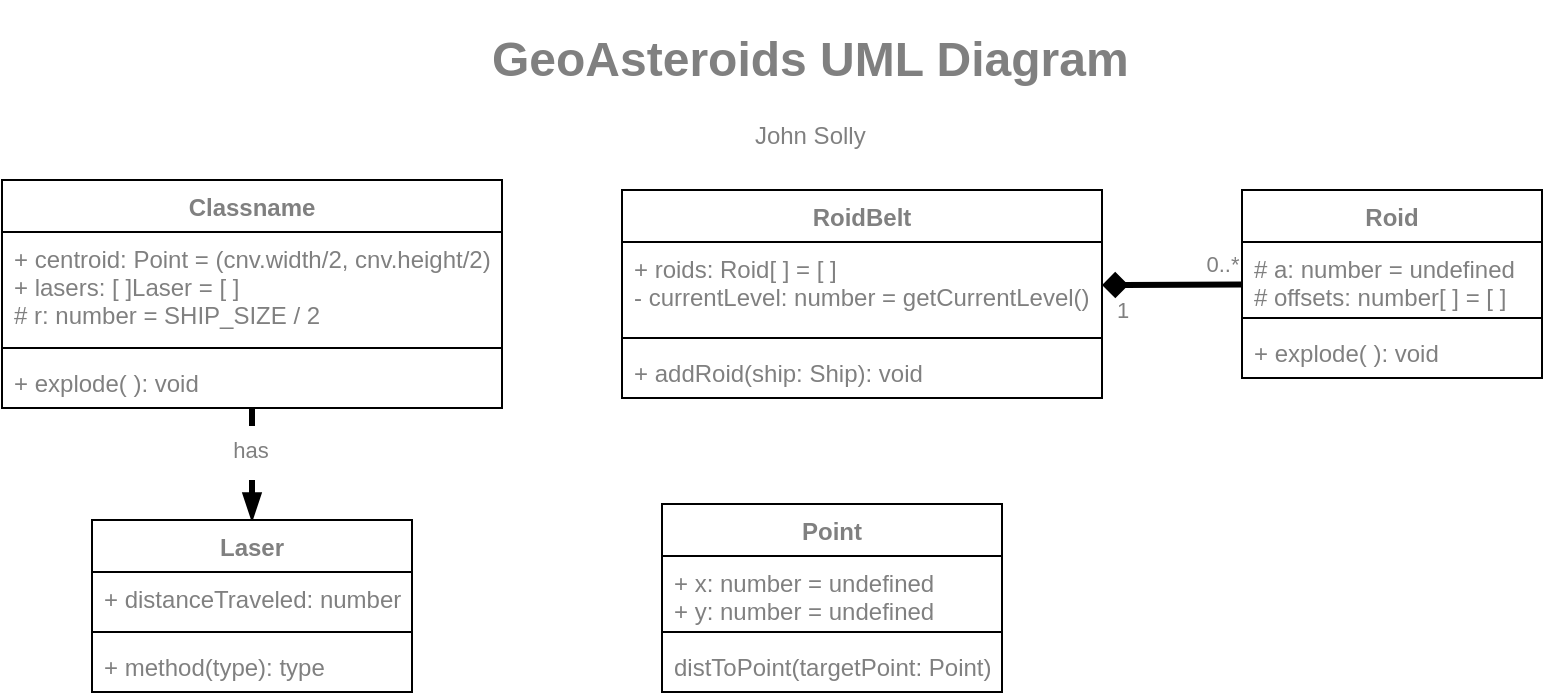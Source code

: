 <mxfile>
    <diagram id="RA8VhqZxOeCJUGNmwmGU" name="Page-1">
        <mxGraphModel dx="914" dy="836" grid="1" gridSize="10" guides="1" tooltips="1" connect="1" arrows="1" fold="1" page="1" pageScale="1" pageWidth="850" pageHeight="1100" math="0" shadow="0">
            <root>
                <mxCell id="0"/>
                <mxCell id="1" parent="0"/>
                <mxCell id="27" style="edgeStyle=none;jumpSize=8;html=1;entryX=0.5;entryY=0;entryDx=0;entryDy=0;endArrow=blockThin;endFill=1;strokeWidth=3;dashed=1;fontColor=#808080;" parent="1" source="gIzFHAAO_UxJahn2Rvxq-5" target="19" edge="1">
                    <mxGeometry relative="1" as="geometry"/>
                </mxCell>
                <mxCell id="28" value="has" style="edgeLabel;html=1;align=center;verticalAlign=middle;resizable=0;points=[];fontColor=#808080;" parent="27" vertex="1" connectable="0">
                    <mxGeometry x="-0.276" y="-1" relative="1" as="geometry">
                        <mxPoint as="offset"/>
                    </mxGeometry>
                </mxCell>
                <mxCell id="gIzFHAAO_UxJahn2Rvxq-5" value="Classname" style="swimlane;fontStyle=1;align=center;verticalAlign=top;childLayout=stackLayout;horizontal=1;startSize=26;horizontalStack=0;resizeParent=1;resizeParentMax=0;resizeLast=0;collapsible=1;marginBottom=0;fontColor=#808080;" parent="1" vertex="1">
                    <mxGeometry x="60" y="90" width="250" height="114" as="geometry"/>
                </mxCell>
                <mxCell id="gIzFHAAO_UxJahn2Rvxq-6" value="+ centroid: Point = (cnv.width/2, cnv.height/2)&#10;+ lasers: [ ]Laser = [ ]&#10;# r: number = SHIP_SIZE / 2 " style="text;strokeColor=none;fillColor=none;align=left;verticalAlign=top;spacingLeft=4;spacingRight=4;overflow=hidden;rotatable=0;points=[[0,0.5],[1,0.5]];portConstraint=eastwest;fontColor=#808080;" parent="gIzFHAAO_UxJahn2Rvxq-5" vertex="1">
                    <mxGeometry y="26" width="250" height="54" as="geometry"/>
                </mxCell>
                <mxCell id="gIzFHAAO_UxJahn2Rvxq-7" value="" style="line;strokeWidth=1;fillColor=none;align=left;verticalAlign=middle;spacingTop=-1;spacingLeft=3;spacingRight=3;rotatable=0;labelPosition=right;points=[];portConstraint=eastwest;strokeColor=inherit;fontColor=#808080;" parent="gIzFHAAO_UxJahn2Rvxq-5" vertex="1">
                    <mxGeometry y="80" width="250" height="8" as="geometry"/>
                </mxCell>
                <mxCell id="gIzFHAAO_UxJahn2Rvxq-8" value="+ explode( ): void" style="text;strokeColor=none;fillColor=none;align=left;verticalAlign=top;spacingLeft=4;spacingRight=4;overflow=hidden;rotatable=0;points=[[0,0.5],[1,0.5]];portConstraint=eastwest;fontColor=#808080;" parent="gIzFHAAO_UxJahn2Rvxq-5" vertex="1">
                    <mxGeometry y="88" width="250" height="26" as="geometry"/>
                </mxCell>
                <mxCell id="14" style="edgeStyle=none;html=1;endArrow=diamond;endFill=1;jumpSize=8;strokeWidth=3;fontColor=#808080;" parent="1" source="2" target="7" edge="1">
                    <mxGeometry relative="1" as="geometry"/>
                </mxCell>
                <mxCell id="16" value="0..*" style="edgeLabel;html=1;align=center;verticalAlign=middle;resizable=0;points=[];fontColor=#808080;" parent="14" vertex="1" connectable="0">
                    <mxGeometry x="-0.7" y="-1" relative="1" as="geometry">
                        <mxPoint y="-10" as="offset"/>
                    </mxGeometry>
                </mxCell>
                <mxCell id="17" value="1" style="edgeLabel;html=1;align=center;verticalAlign=middle;resizable=0;points=[];fontColor=#808080;" parent="14" vertex="1" connectable="0">
                    <mxGeometry x="0.729" relative="1" as="geometry">
                        <mxPoint y="12" as="offset"/>
                    </mxGeometry>
                </mxCell>
                <mxCell id="2" value="Roid" style="swimlane;fontStyle=1;align=center;verticalAlign=top;childLayout=stackLayout;horizontal=1;startSize=26;horizontalStack=0;resizeParent=1;resizeParentMax=0;resizeLast=0;collapsible=1;marginBottom=0;fontColor=#808080;" parent="1" vertex="1">
                    <mxGeometry x="680" y="95" width="150" height="94" as="geometry"/>
                </mxCell>
                <mxCell id="3" value="# a: number = undefined&#10;# offsets: number[ ] = [ ]" style="text;strokeColor=none;fillColor=none;align=left;verticalAlign=top;spacingLeft=4;spacingRight=4;overflow=hidden;rotatable=0;points=[[0,0.5],[1,0.5]];portConstraint=eastwest;fontColor=#808080;" parent="2" vertex="1">
                    <mxGeometry y="26" width="150" height="34" as="geometry"/>
                </mxCell>
                <mxCell id="4" value="" style="line;strokeWidth=1;fillColor=none;align=left;verticalAlign=middle;spacingTop=-1;spacingLeft=3;spacingRight=3;rotatable=0;labelPosition=right;points=[];portConstraint=eastwest;strokeColor=inherit;fontColor=#808080;" parent="2" vertex="1">
                    <mxGeometry y="60" width="150" height="8" as="geometry"/>
                </mxCell>
                <mxCell id="5" value="+ explode( ): void" style="text;strokeColor=none;fillColor=none;align=left;verticalAlign=top;spacingLeft=4;spacingRight=4;overflow=hidden;rotatable=0;points=[[0,0.5],[1,0.5]];portConstraint=eastwest;fontColor=#808080;" parent="2" vertex="1">
                    <mxGeometry y="68" width="150" height="26" as="geometry"/>
                </mxCell>
                <mxCell id="6" value="RoidBelt" style="swimlane;fontStyle=1;align=center;verticalAlign=top;childLayout=stackLayout;horizontal=1;startSize=26;horizontalStack=0;resizeParent=1;resizeParentMax=0;resizeLast=0;collapsible=1;marginBottom=0;fontColor=#808080;" parent="1" vertex="1">
                    <mxGeometry x="370" y="95" width="240" height="104" as="geometry"/>
                </mxCell>
                <mxCell id="7" value="+ roids: Roid[ ] = [ ]&#10;- currentLevel: number = getCurrentLevel()" style="text;strokeColor=none;fillColor=none;align=left;verticalAlign=top;spacingLeft=4;spacingRight=4;overflow=hidden;rotatable=0;points=[[0,0.5],[1,0.5]];portConstraint=eastwest;fontColor=#808080;" parent="6" vertex="1">
                    <mxGeometry y="26" width="240" height="44" as="geometry"/>
                </mxCell>
                <mxCell id="8" value="" style="line;strokeWidth=1;fillColor=none;align=left;verticalAlign=middle;spacingTop=-1;spacingLeft=3;spacingRight=3;rotatable=0;labelPosition=right;points=[];portConstraint=eastwest;strokeColor=inherit;fontColor=#808080;" parent="6" vertex="1">
                    <mxGeometry y="70" width="240" height="8" as="geometry"/>
                </mxCell>
                <mxCell id="9" value="+ addRoid(ship: Ship): void" style="text;strokeColor=none;fillColor=none;align=left;verticalAlign=top;spacingLeft=4;spacingRight=4;overflow=hidden;rotatable=0;points=[[0,0.5],[1,0.5]];portConstraint=eastwest;fontColor=#808080;" parent="6" vertex="1">
                    <mxGeometry y="78" width="240" height="26" as="geometry"/>
                </mxCell>
                <mxCell id="19" value="Laser" style="swimlane;fontStyle=1;align=center;verticalAlign=top;childLayout=stackLayout;horizontal=1;startSize=26;horizontalStack=0;resizeParent=1;resizeParentMax=0;resizeLast=0;collapsible=1;marginBottom=0;fontColor=#808080;" parent="1" vertex="1">
                    <mxGeometry x="105" y="260" width="160" height="86" as="geometry"/>
                </mxCell>
                <mxCell id="20" value="+ distanceTraveled: number" style="text;strokeColor=none;fillColor=none;align=left;verticalAlign=top;spacingLeft=4;spacingRight=4;overflow=hidden;rotatable=0;points=[[0,0.5],[1,0.5]];portConstraint=eastwest;fontColor=#808080;" parent="19" vertex="1">
                    <mxGeometry y="26" width="160" height="26" as="geometry"/>
                </mxCell>
                <mxCell id="21" value="" style="line;strokeWidth=1;fillColor=none;align=left;verticalAlign=middle;spacingTop=-1;spacingLeft=3;spacingRight=3;rotatable=0;labelPosition=right;points=[];portConstraint=eastwest;fontColor=#808080;" parent="19" vertex="1">
                    <mxGeometry y="52" width="160" height="8" as="geometry"/>
                </mxCell>
                <mxCell id="22" value="+ method(type): type" style="text;strokeColor=none;fillColor=none;align=left;verticalAlign=top;spacingLeft=4;spacingRight=4;overflow=hidden;rotatable=0;points=[[0,0.5],[1,0.5]];portConstraint=eastwest;fontColor=#808080;" parent="19" vertex="1">
                    <mxGeometry y="60" width="160" height="26" as="geometry"/>
                </mxCell>
                <mxCell id="23" value="Point" style="swimlane;fontStyle=1;align=center;verticalAlign=top;childLayout=stackLayout;horizontal=1;startSize=26;horizontalStack=0;resizeParent=1;resizeParentMax=0;resizeLast=0;collapsible=1;marginBottom=0;fontColor=#808080;" parent="1" vertex="1">
                    <mxGeometry x="390" y="252" width="170" height="94" as="geometry"/>
                </mxCell>
                <mxCell id="24" value="+ x: number = undefined&#10;+ y: number = undefined" style="text;strokeColor=none;fillColor=none;align=left;verticalAlign=top;spacingLeft=4;spacingRight=4;overflow=hidden;rotatable=0;points=[[0,0.5],[1,0.5]];portConstraint=eastwest;fontColor=#808080;" parent="23" vertex="1">
                    <mxGeometry y="26" width="170" height="34" as="geometry"/>
                </mxCell>
                <mxCell id="25" value="" style="line;strokeWidth=1;fillColor=none;align=left;verticalAlign=middle;spacingTop=-1;spacingLeft=3;spacingRight=3;rotatable=0;labelPosition=right;points=[];portConstraint=eastwest;fontColor=#808080;" parent="23" vertex="1">
                    <mxGeometry y="60" width="170" height="8" as="geometry"/>
                </mxCell>
                <mxCell id="26" value="distToPoint(targetPoint: Point) number" style="text;strokeColor=none;fillColor=none;align=left;verticalAlign=top;spacingLeft=4;spacingRight=4;overflow=hidden;rotatable=0;points=[[0,0.5],[1,0.5]];portConstraint=eastwest;fontColor=#808080;" parent="23" vertex="1">
                    <mxGeometry y="68" width="170" height="26" as="geometry"/>
                </mxCell>
                <mxCell id="29" value="&lt;h1&gt;GeoAsteroids UML Diagram&lt;/h1&gt;&lt;p style=&quot;text-align: center&quot;&gt;John Solly&lt;/p&gt;" style="text;html=1;strokeColor=none;fillColor=none;spacing=5;spacingTop=-20;whiteSpace=wrap;overflow=hidden;rounded=0;fontColor=#808080;" parent="1" vertex="1">
                    <mxGeometry x="300" y="10" width="350" height="70" as="geometry"/>
                </mxCell>
            </root>
        </mxGraphModel>
    </diagram>
</mxfile>
